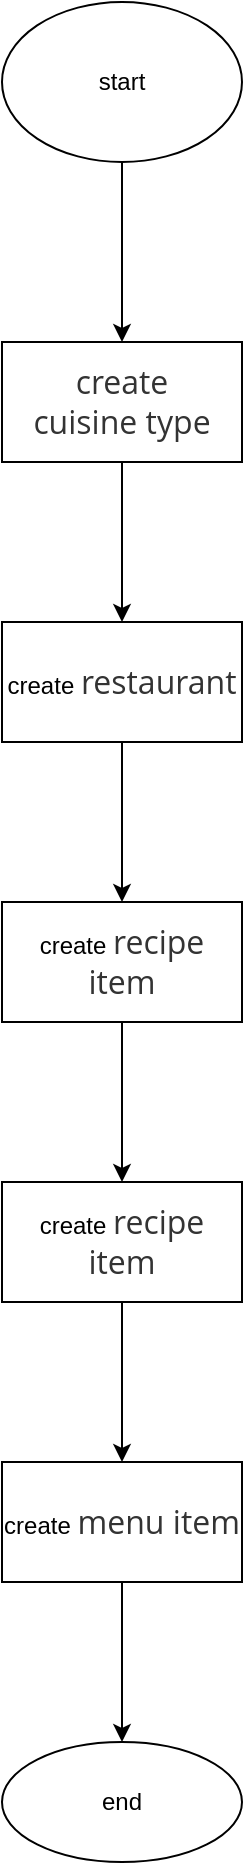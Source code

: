 <mxfile version="14.7.8" type="github" pages="3">
  <diagram id="Gme2dEduZXb0gBwIDV0m" name="restaurant">
    <mxGraphModel dx="1426" dy="673" grid="1" gridSize="10" guides="1" tooltips="1" connect="1" arrows="1" fold="1" page="1" pageScale="1" pageWidth="827" pageHeight="1169" math="0" shadow="0">
      <root>
        <mxCell id="0" />
        <mxCell id="1" parent="0" />
        <mxCell id="zooaVkoDeBYUoHzDZ_Ev-3" value="" style="edgeStyle=orthogonalEdgeStyle;rounded=0;orthogonalLoop=1;jettySize=auto;html=1;" parent="1" source="zooaVkoDeBYUoHzDZ_Ev-1" target="zooaVkoDeBYUoHzDZ_Ev-2" edge="1">
          <mxGeometry relative="1" as="geometry" />
        </mxCell>
        <mxCell id="zooaVkoDeBYUoHzDZ_Ev-1" value="start" style="ellipse;whiteSpace=wrap;html=1;" parent="1" vertex="1">
          <mxGeometry x="120" y="70" width="120" height="80" as="geometry" />
        </mxCell>
        <mxCell id="zooaVkoDeBYUoHzDZ_Ev-5" value="" style="edgeStyle=orthogonalEdgeStyle;rounded=0;orthogonalLoop=1;jettySize=auto;html=1;" parent="1" source="zooaVkoDeBYUoHzDZ_Ev-2" target="zooaVkoDeBYUoHzDZ_Ev-4" edge="1">
          <mxGeometry relative="1" as="geometry" />
        </mxCell>
        <mxCell id="zooaVkoDeBYUoHzDZ_Ev-2" value="&lt;span style=&quot;color: rgb(51 , 51 , 51) ; font-family: &amp;#34;open sans&amp;#34; , &amp;#34;clear sans&amp;#34; , &amp;#34;helvetica neue&amp;#34; , &amp;#34;helvetica&amp;#34; , &amp;#34;arial&amp;#34; , sans-serif ; font-size: 16px ; text-align: left ; background-color: rgb(255 , 255 , 255)&quot;&gt;create&lt;br&gt;cuisine type&lt;/span&gt;" style="whiteSpace=wrap;html=1;" parent="1" vertex="1">
          <mxGeometry x="120" y="240" width="120" height="60" as="geometry" />
        </mxCell>
        <mxCell id="zooaVkoDeBYUoHzDZ_Ev-7" value="" style="edgeStyle=orthogonalEdgeStyle;rounded=0;orthogonalLoop=1;jettySize=auto;html=1;" parent="1" source="zooaVkoDeBYUoHzDZ_Ev-4" target="zooaVkoDeBYUoHzDZ_Ev-6" edge="1">
          <mxGeometry relative="1" as="geometry" />
        </mxCell>
        <mxCell id="zooaVkoDeBYUoHzDZ_Ev-4" value="create&amp;nbsp;&lt;span style=&quot;color: rgb(51 , 51 , 51) ; font-family: &amp;#34;open sans&amp;#34; , &amp;#34;clear sans&amp;#34; , &amp;#34;helvetica neue&amp;#34; , &amp;#34;helvetica&amp;#34; , &amp;#34;arial&amp;#34; , sans-serif ; font-size: 16px ; text-align: left ; background-color: rgb(255 , 255 , 255)&quot;&gt;restaurant&lt;/span&gt;" style="whiteSpace=wrap;html=1;" parent="1" vertex="1">
          <mxGeometry x="120" y="380" width="120" height="60" as="geometry" />
        </mxCell>
        <mxCell id="zooaVkoDeBYUoHzDZ_Ev-9" value="" style="edgeStyle=orthogonalEdgeStyle;rounded=0;orthogonalLoop=1;jettySize=auto;html=1;" parent="1" source="zooaVkoDeBYUoHzDZ_Ev-6" target="zooaVkoDeBYUoHzDZ_Ev-8" edge="1">
          <mxGeometry relative="1" as="geometry" />
        </mxCell>
        <mxCell id="zooaVkoDeBYUoHzDZ_Ev-6" value="create&amp;nbsp;&lt;span style=&quot;color: rgb(51 , 51 , 51) ; font-family: &amp;#34;open sans&amp;#34; , &amp;#34;clear sans&amp;#34; , &amp;#34;helvetica neue&amp;#34; , &amp;#34;helvetica&amp;#34; , &amp;#34;arial&amp;#34; , sans-serif ; font-size: 16px ; text-align: left ; background-color: rgb(255 , 255 , 255)&quot;&gt;recipe item&lt;/span&gt;" style="whiteSpace=wrap;html=1;" parent="1" vertex="1">
          <mxGeometry x="120" y="520" width="120" height="60" as="geometry" />
        </mxCell>
        <mxCell id="zooaVkoDeBYUoHzDZ_Ev-11" value="" style="edgeStyle=orthogonalEdgeStyle;rounded=0;orthogonalLoop=1;jettySize=auto;html=1;" parent="1" source="zooaVkoDeBYUoHzDZ_Ev-8" target="zooaVkoDeBYUoHzDZ_Ev-10" edge="1">
          <mxGeometry relative="1" as="geometry" />
        </mxCell>
        <mxCell id="zooaVkoDeBYUoHzDZ_Ev-8" value="create&amp;nbsp;&lt;span style=&quot;color: rgb(51 , 51 , 51) ; font-family: &amp;#34;open sans&amp;#34; , &amp;#34;clear sans&amp;#34; , &amp;#34;helvetica neue&amp;#34; , &amp;#34;helvetica&amp;#34; , &amp;#34;arial&amp;#34; , sans-serif ; font-size: 16px ; text-align: left ; background-color: rgb(255 , 255 , 255)&quot;&gt;recipe item&lt;/span&gt;" style="whiteSpace=wrap;html=1;" parent="1" vertex="1">
          <mxGeometry x="120" y="660" width="120" height="60" as="geometry" />
        </mxCell>
        <mxCell id="zooaVkoDeBYUoHzDZ_Ev-13" value="" style="edgeStyle=orthogonalEdgeStyle;rounded=0;orthogonalLoop=1;jettySize=auto;html=1;" parent="1" source="zooaVkoDeBYUoHzDZ_Ev-10" target="zooaVkoDeBYUoHzDZ_Ev-12" edge="1">
          <mxGeometry relative="1" as="geometry" />
        </mxCell>
        <mxCell id="zooaVkoDeBYUoHzDZ_Ev-10" value="create&amp;nbsp;&lt;span style=&quot;color: rgb(51 , 51 , 51) ; font-family: &amp;#34;open sans&amp;#34; , &amp;#34;clear sans&amp;#34; , &amp;#34;helvetica neue&amp;#34; , &amp;#34;helvetica&amp;#34; , &amp;#34;arial&amp;#34; , sans-serif ; font-size: 16px ; text-align: left ; background-color: rgb(255 , 255 , 255)&quot;&gt;menu item&lt;/span&gt;" style="whiteSpace=wrap;html=1;" parent="1" vertex="1">
          <mxGeometry x="120" y="800" width="120" height="60" as="geometry" />
        </mxCell>
        <mxCell id="zooaVkoDeBYUoHzDZ_Ev-12" value="end&lt;br&gt;" style="ellipse;whiteSpace=wrap;html=1;" parent="1" vertex="1">
          <mxGeometry x="120" y="940" width="120" height="60" as="geometry" />
        </mxCell>
      </root>
    </mxGraphModel>
  </diagram>
  <diagram id="frZuCYHhjSrib4x5fBOi" name="recipe">
    <mxGraphModel dx="1426" dy="673" grid="1" gridSize="10" guides="1" tooltips="1" connect="1" arrows="1" fold="1" page="1" pageScale="1" pageWidth="827" pageHeight="1169" math="0" shadow="0">
      <root>
        <mxCell id="oFbsRvqddnVHl_w2r9w5-0" />
        <mxCell id="oFbsRvqddnVHl_w2r9w5-1" parent="oFbsRvqddnVHl_w2r9w5-0" />
        <mxCell id="LaB60nBbKQUPhi4n7ZCQ-2" value="" style="edgeStyle=orthogonalEdgeStyle;rounded=0;orthogonalLoop=1;jettySize=auto;html=1;" edge="1" parent="oFbsRvqddnVHl_w2r9w5-1" source="LaB60nBbKQUPhi4n7ZCQ-0" target="LaB60nBbKQUPhi4n7ZCQ-1">
          <mxGeometry relative="1" as="geometry" />
        </mxCell>
        <mxCell id="LaB60nBbKQUPhi4n7ZCQ-0" value="start" style="ellipse;whiteSpace=wrap;html=1;" vertex="1" parent="oFbsRvqddnVHl_w2r9w5-1">
          <mxGeometry x="150" y="80" width="120" height="80" as="geometry" />
        </mxCell>
        <mxCell id="LaB60nBbKQUPhi4n7ZCQ-1" value="读取映射表，根据galley_id创建，" style="whiteSpace=wrap;html=1;" vertex="1" parent="oFbsRvqddnVHl_w2r9w5-1">
          <mxGeometry x="75" y="210" width="270" height="60" as="geometry" />
        </mxCell>
      </root>
    </mxGraphModel>
  </diagram>
  <diagram id="NhkdVF18ffKWbtfPVm0J" name="Page-3">
    <mxGraphModel dx="3679" dy="1346" grid="1" gridSize="10" guides="1" tooltips="1" connect="1" arrows="1" fold="1" page="1" pageScale="1" pageWidth="827" pageHeight="1169" math="0" shadow="0">
      <root>
        <mxCell id="4jRpF8r63g5NogBVkzbe-0" />
        <mxCell id="4jRpF8r63g5NogBVkzbe-1" parent="4jRpF8r63g5NogBVkzbe-0" />
        <mxCell id="4jRpF8r63g5NogBVkzbe-71" style="edgeStyle=orthogonalEdgeStyle;rounded=0;orthogonalLoop=1;jettySize=auto;html=1;" edge="1" parent="4jRpF8r63g5NogBVkzbe-1" source="4jRpF8r63g5NogBVkzbe-3">
          <mxGeometry relative="1" as="geometry">
            <mxPoint x="160" y="1342.353" as="targetPoint" />
          </mxGeometry>
        </mxCell>
        <mxCell id="4jRpF8r63g5NogBVkzbe-3" value="test-data-site" style="rounded=0;whiteSpace=wrap;html=1;" vertex="1" parent="4jRpF8r63g5NogBVkzbe-1">
          <mxGeometry x="70" y="60" width="180" height="40" as="geometry" />
        </mxCell>
        <mxCell id="4jRpF8r63g5NogBVkzbe-13" style="edgeStyle=orthogonalEdgeStyle;rounded=0;orthogonalLoop=1;jettySize=auto;html=1;" edge="1" parent="4jRpF8r63g5NogBVkzbe-1" source="4jRpF8r63g5NogBVkzbe-4">
          <mxGeometry relative="1" as="geometry">
            <mxPoint x="490" y="1340" as="targetPoint" />
          </mxGeometry>
        </mxCell>
        <mxCell id="4jRpF8r63g5NogBVkzbe-4" value="merchandising-site" style="rounded=0;whiteSpace=wrap;html=1;" vertex="1" parent="4jRpF8r63g5NogBVkzbe-1">
          <mxGeometry x="400" y="60" width="180" height="40" as="geometry" />
        </mxCell>
        <mxCell id="4jRpF8r63g5NogBVkzbe-15" style="edgeStyle=orthogonalEdgeStyle;rounded=0;orthogonalLoop=1;jettySize=auto;html=1;" edge="1" parent="4jRpF8r63g5NogBVkzbe-1" source="4jRpF8r63g5NogBVkzbe-6">
          <mxGeometry relative="1" as="geometry">
            <mxPoint x="840" y="1340" as="targetPoint" />
            <Array as="points">
              <mxPoint x="840" y="1160" />
            </Array>
          </mxGeometry>
        </mxCell>
        <mxCell id="4jRpF8r63g5NogBVkzbe-6" value="recipe-site" style="rounded=0;whiteSpace=wrap;html=1;" vertex="1" parent="4jRpF8r63g5NogBVkzbe-1">
          <mxGeometry x="750" y="60" width="180" height="40" as="geometry" />
        </mxCell>
        <mxCell id="4jRpF8r63g5NogBVkzbe-34" value="" style="html=1;points=[];perimeter=orthogonalPerimeter;" vertex="1" parent="4jRpF8r63g5NogBVkzbe-1">
          <mxGeometry x="483" y="200" width="10" height="80" as="geometry" />
        </mxCell>
        <mxCell id="4jRpF8r63g5NogBVkzbe-35" value="create cuisine" style="html=1;verticalAlign=bottom;endArrow=block;entryX=0;entryY=0;exitX=1.062;exitY=0.01;exitDx=0;exitDy=0;exitPerimeter=0;" edge="1" target="4jRpF8r63g5NogBVkzbe-34" parent="4jRpF8r63g5NogBVkzbe-1" source="4jRpF8r63g5NogBVkzbe-39">
          <mxGeometry relative="1" as="geometry">
            <mxPoint x="413" y="200" as="sourcePoint" />
          </mxGeometry>
        </mxCell>
        <mxCell id="4jRpF8r63g5NogBVkzbe-36" value="return cuisine code" style="html=1;verticalAlign=bottom;endArrow=open;dashed=1;endSize=8;exitX=0;exitY=0.95;" edge="1" source="4jRpF8r63g5NogBVkzbe-34" parent="4jRpF8r63g5NogBVkzbe-1">
          <mxGeometry relative="1" as="geometry">
            <mxPoint x="174" y="276" as="targetPoint" />
          </mxGeometry>
        </mxCell>
        <mxCell id="4jRpF8r63g5NogBVkzbe-37" value="" style="html=1;points=[];perimeter=orthogonalPerimeter;" vertex="1" parent="4jRpF8r63g5NogBVkzbe-1">
          <mxGeometry x="155" y="150" width="10" height="220" as="geometry" />
        </mxCell>
        <mxCell id="4jRpF8r63g5NogBVkzbe-39" value="" style="html=1;points=[];perimeter=orthogonalPerimeter;" vertex="1" parent="4jRpF8r63g5NogBVkzbe-1">
          <mxGeometry x="165" y="200" width="10" height="80" as="geometry" />
        </mxCell>
        <mxCell id="4jRpF8r63g5NogBVkzbe-40" value="" style="html=1;points=[];perimeter=orthogonalPerimeter;" vertex="1" parent="4jRpF8r63g5NogBVkzbe-1">
          <mxGeometry x="160" y="321" width="10" height="40" as="geometry" />
        </mxCell>
        <mxCell id="4jRpF8r63g5NogBVkzbe-41" value="write cuisine_type.json&lt;br&gt;" style="edgeStyle=orthogonalEdgeStyle;html=1;align=left;spacingLeft=2;endArrow=block;rounded=0;entryX=1;entryY=0;" edge="1" target="4jRpF8r63g5NogBVkzbe-40" parent="4jRpF8r63g5NogBVkzbe-1">
          <mxGeometry relative="1" as="geometry">
            <mxPoint x="165" y="301" as="sourcePoint" />
            <Array as="points">
              <mxPoint x="195" y="301" />
            </Array>
          </mxGeometry>
        </mxCell>
        <mxCell id="4jRpF8r63g5NogBVkzbe-80" style="edgeStyle=orthogonalEdgeStyle;rounded=0;orthogonalLoop=1;jettySize=auto;html=1;exitX=0.08;exitY=1;exitDx=0;exitDy=0;exitPerimeter=0;" edge="1" parent="4jRpF8r63g5NogBVkzbe-1">
          <mxGeometry relative="1" as="geometry">
            <mxPoint x="154" y="1100" as="targetPoint" />
            <mxPoint x="-348.6" y="890" as="sourcePoint" />
            <Array as="points">
              <mxPoint x="-349" y="1100" />
            </Array>
          </mxGeometry>
        </mxCell>
        <mxCell id="4jRpF8r63g5NogBVkzbe-81" value="get menu_item_name and item_number" style="edgeLabel;html=1;align=center;verticalAlign=middle;resizable=0;points=[];" vertex="1" connectable="0" parent="4jRpF8r63g5NogBVkzbe-80">
          <mxGeometry x="0.397" y="-3" relative="1" as="geometry">
            <mxPoint x="-1" y="-4" as="offset" />
          </mxGeometry>
        </mxCell>
        <mxCell id="4jRpF8r63g5NogBVkzbe-42" value="all-mapping-relations.json" style="strokeWidth=2;html=1;shape=mxgraph.flowchart.direct_data;whiteSpace=wrap;" vertex="1" parent="4jRpF8r63g5NogBVkzbe-1">
          <mxGeometry x="-370" y="800" width="230" height="90" as="geometry" />
        </mxCell>
        <mxCell id="4jRpF8r63g5NogBVkzbe-43" value="" style="html=1;points=[];perimeter=orthogonalPerimeter;" vertex="1" parent="4jRpF8r63g5NogBVkzbe-1">
          <mxGeometry x="155" y="440" width="10" height="80" as="geometry" />
        </mxCell>
        <mxCell id="4jRpF8r63g5NogBVkzbe-46" value="" style="html=1;points=[];perimeter=orthogonalPerimeter;" vertex="1" parent="4jRpF8r63g5NogBVkzbe-1">
          <mxGeometry x="485" y="441" width="10" height="80" as="geometry" />
        </mxCell>
        <mxCell id="4jRpF8r63g5NogBVkzbe-47" value="create restaurant basic information" style="html=1;verticalAlign=bottom;endArrow=block;entryX=0;entryY=0;exitX=1.017;exitY=0.027;exitDx=0;exitDy=0;exitPerimeter=0;" edge="1" target="4jRpF8r63g5NogBVkzbe-46" parent="4jRpF8r63g5NogBVkzbe-1" source="4jRpF8r63g5NogBVkzbe-43">
          <mxGeometry relative="1" as="geometry">
            <mxPoint x="415" y="440" as="sourcePoint" />
          </mxGeometry>
        </mxCell>
        <mxCell id="4jRpF8r63g5NogBVkzbe-48" value="return restaurant_id" style="html=1;verticalAlign=bottom;endArrow=open;dashed=1;endSize=8;exitX=0;exitY=0.95;entryX=0.948;entryY=1.001;entryDx=0;entryDy=0;entryPerimeter=0;" edge="1" source="4jRpF8r63g5NogBVkzbe-46" parent="4jRpF8r63g5NogBVkzbe-1" target="4jRpF8r63g5NogBVkzbe-43">
          <mxGeometry relative="1" as="geometry">
            <mxPoint x="415" y="516" as="targetPoint" />
          </mxGeometry>
        </mxCell>
        <mxCell id="4jRpF8r63g5NogBVkzbe-52" value="" style="html=1;points=[];perimeter=orthogonalPerimeter;" vertex="1" parent="4jRpF8r63g5NogBVkzbe-1">
          <mxGeometry x="835" y="600" width="10" height="80" as="geometry" />
        </mxCell>
        <mxCell id="4jRpF8r63g5NogBVkzbe-53" value="create ingredient item (for customization option)&amp;nbsp;" style="html=1;verticalAlign=bottom;endArrow=block;entryX=0;entryY=0;exitX=0.857;exitY=0.056;exitDx=0;exitDy=0;exitPerimeter=0;" edge="1" target="4jRpF8r63g5NogBVkzbe-52" parent="4jRpF8r63g5NogBVkzbe-1" source="4jRpF8r63g5NogBVkzbe-55">
          <mxGeometry relative="1" as="geometry">
            <mxPoint x="765" y="600" as="sourcePoint" />
          </mxGeometry>
        </mxCell>
        <mxCell id="4jRpF8r63g5NogBVkzbe-54" value="return item number" style="html=1;verticalAlign=bottom;endArrow=open;dashed=1;endSize=8;exitX=-0.086;exitY=0.932;exitDx=0;exitDy=0;exitPerimeter=0;entryX=1.088;entryY=0.958;entryDx=0;entryDy=0;entryPerimeter=0;" edge="1" source="4jRpF8r63g5NogBVkzbe-52" parent="4jRpF8r63g5NogBVkzbe-1" target="4jRpF8r63g5NogBVkzbe-55">
          <mxGeometry relative="1" as="geometry">
            <mxPoint x="160" y="675" as="targetPoint" />
            <mxPoint x="835" y="660" as="sourcePoint" />
          </mxGeometry>
        </mxCell>
        <mxCell id="4jRpF8r63g5NogBVkzbe-55" value="" style="html=1;points=[];perimeter=orthogonalPerimeter;" vertex="1" parent="4jRpF8r63g5NogBVkzbe-1">
          <mxGeometry x="165" y="600" width="10" height="80" as="geometry" />
        </mxCell>
        <mxCell id="4jRpF8r63g5NogBVkzbe-57" value="" style="html=1;points=[];perimeter=orthogonalPerimeter;" vertex="1" parent="4jRpF8r63g5NogBVkzbe-1">
          <mxGeometry x="835" y="838" width="10" height="80" as="geometry" />
        </mxCell>
        <mxCell id="4jRpF8r63g5NogBVkzbe-58" value="create recipe item (for menu item)" style="html=1;verticalAlign=bottom;endArrow=block;entryX=0;entryY=0;" edge="1" target="4jRpF8r63g5NogBVkzbe-57" parent="4jRpF8r63g5NogBVkzbe-1" source="4jRpF8r63g5NogBVkzbe-60">
          <mxGeometry relative="1" as="geometry">
            <mxPoint x="200" y="858" as="sourcePoint" />
          </mxGeometry>
        </mxCell>
        <mxCell id="4jRpF8r63g5NogBVkzbe-59" value="return item number" style="html=1;verticalAlign=bottom;endArrow=open;dashed=1;endSize=8;exitX=0;exitY=0.95;entryX=1.017;entryY=0.958;entryDx=0;entryDy=0;entryPerimeter=0;" edge="1" source="4jRpF8r63g5NogBVkzbe-57" parent="4jRpF8r63g5NogBVkzbe-1" target="4jRpF8r63g5NogBVkzbe-60">
          <mxGeometry relative="1" as="geometry">
            <mxPoint x="765" y="914" as="targetPoint" />
          </mxGeometry>
        </mxCell>
        <mxCell id="4jRpF8r63g5NogBVkzbe-60" value="" style="html=1;points=[];perimeter=orthogonalPerimeter;" vertex="1" parent="4jRpF8r63g5NogBVkzbe-1">
          <mxGeometry x="165" y="838" width="10" height="80" as="geometry" />
        </mxCell>
        <mxCell id="4jRpF8r63g5NogBVkzbe-65" value="insert item number" style="edgeStyle=orthogonalEdgeStyle;rounded=0;orthogonalLoop=1;jettySize=auto;html=1;entryX=0.5;entryY=0;entryDx=0;entryDy=0;entryPerimeter=0;" edge="1" parent="4jRpF8r63g5NogBVkzbe-1" source="4jRpF8r63g5NogBVkzbe-64" target="4jRpF8r63g5NogBVkzbe-42">
          <mxGeometry relative="1" as="geometry">
            <Array as="points">
              <mxPoint x="-255" y="720" />
            </Array>
          </mxGeometry>
        </mxCell>
        <mxCell id="4jRpF8r63g5NogBVkzbe-64" value="" style="html=1;points=[];perimeter=orthogonalPerimeter;" vertex="1" parent="4jRpF8r63g5NogBVkzbe-1">
          <mxGeometry x="155" y="590" width="10" height="200" as="geometry" />
        </mxCell>
        <mxCell id="4jRpF8r63g5NogBVkzbe-68" style="edgeStyle=orthogonalEdgeStyle;rounded=0;orthogonalLoop=1;jettySize=auto;html=1;entryX=0.5;entryY=1;entryDx=0;entryDy=0;entryPerimeter=0;" edge="1" parent="4jRpF8r63g5NogBVkzbe-1" source="4jRpF8r63g5NogBVkzbe-67" target="4jRpF8r63g5NogBVkzbe-42">
          <mxGeometry relative="1" as="geometry" />
        </mxCell>
        <mxCell id="4jRpF8r63g5NogBVkzbe-70" value="insert item number" style="edgeLabel;html=1;align=center;verticalAlign=middle;resizable=0;points=[];" vertex="1" connectable="0" parent="4jRpF8r63g5NogBVkzbe-68">
          <mxGeometry x="-0.27" y="-3" relative="1" as="geometry">
            <mxPoint as="offset" />
          </mxGeometry>
        </mxCell>
        <mxCell id="4jRpF8r63g5NogBVkzbe-67" value="" style="html=1;points=[];perimeter=orthogonalPerimeter;" vertex="1" parent="4jRpF8r63g5NogBVkzbe-1">
          <mxGeometry x="155" y="838" width="10" height="180" as="geometry" />
        </mxCell>
        <mxCell id="4jRpF8r63g5NogBVkzbe-75" value="" style="html=1;points=[];perimeter=orthogonalPerimeter;" vertex="1" parent="4jRpF8r63g5NogBVkzbe-1">
          <mxGeometry x="485" y="1120" width="10" height="80" as="geometry" />
        </mxCell>
        <mxCell id="4jRpF8r63g5NogBVkzbe-76" value="create menu item&amp;nbsp;" style="html=1;verticalAlign=bottom;endArrow=block;entryX=0;entryY=0;exitX=1;exitY=0.026;exitDx=0;exitDy=0;exitPerimeter=0;" edge="1" target="4jRpF8r63g5NogBVkzbe-75" parent="4jRpF8r63g5NogBVkzbe-1" source="4jRpF8r63g5NogBVkzbe-79">
          <mxGeometry relative="1" as="geometry">
            <mxPoint x="415" y="1120" as="sourcePoint" />
          </mxGeometry>
        </mxCell>
        <mxCell id="4jRpF8r63g5NogBVkzbe-77" value="return" style="html=1;verticalAlign=bottom;endArrow=open;dashed=1;endSize=8;exitX=0;exitY=0.95;entryX=1;entryY=0.997;entryDx=0;entryDy=0;entryPerimeter=0;" edge="1" source="4jRpF8r63g5NogBVkzbe-75" parent="4jRpF8r63g5NogBVkzbe-1" target="4jRpF8r63g5NogBVkzbe-79">
          <mxGeometry relative="1" as="geometry">
            <mxPoint x="171" y="1201" as="targetPoint" />
          </mxGeometry>
        </mxCell>
        <mxCell id="4jRpF8r63g5NogBVkzbe-78" value="" style="html=1;points=[];perimeter=orthogonalPerimeter;" vertex="1" parent="4jRpF8r63g5NogBVkzbe-1">
          <mxGeometry x="155" y="1080" width="10" height="190" as="geometry" />
        </mxCell>
        <mxCell id="4jRpF8r63g5NogBVkzbe-79" value="" style="html=1;points=[];perimeter=orthogonalPerimeter;" vertex="1" parent="4jRpF8r63g5NogBVkzbe-1">
          <mxGeometry x="165" y="1120" width="10" height="80" as="geometry" />
        </mxCell>
      </root>
    </mxGraphModel>
  </diagram>
</mxfile>
